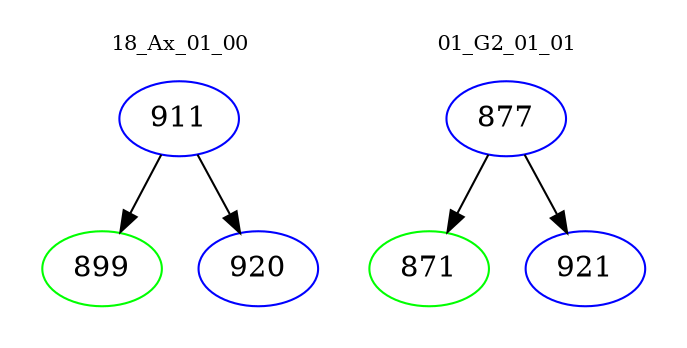 digraph{
subgraph cluster_0 {
color = white
label = "18_Ax_01_00";
fontsize=10;
T0_911 [label="911", color="blue"]
T0_911 -> T0_899 [color="black"]
T0_899 [label="899", color="green"]
T0_911 -> T0_920 [color="black"]
T0_920 [label="920", color="blue"]
}
subgraph cluster_1 {
color = white
label = "01_G2_01_01";
fontsize=10;
T1_877 [label="877", color="blue"]
T1_877 -> T1_871 [color="black"]
T1_871 [label="871", color="green"]
T1_877 -> T1_921 [color="black"]
T1_921 [label="921", color="blue"]
}
}
